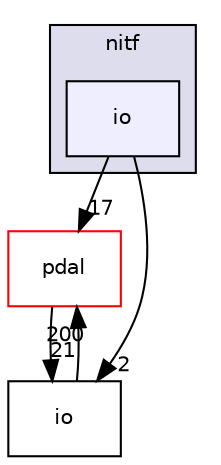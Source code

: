 digraph "pdal/plugins/nitf/io" {
  compound=true
  node [ fontsize="10", fontname="Helvetica"];
  edge [ labelfontsize="10", labelfontname="Helvetica"];
  subgraph clusterdir_820305a1dbf6bdce1c6597d66e243ee1 {
    graph [ bgcolor="#ddddee", pencolor="black", label="nitf" fontname="Helvetica", fontsize="10", URL="dir_820305a1dbf6bdce1c6597d66e243ee1.html"]
  dir_4de7659d7d9f20e85ea9cd7df64e73a1 [shape=box, label="io", style="filled", fillcolor="#eeeeff", pencolor="black", URL="dir_4de7659d7d9f20e85ea9cd7df64e73a1.html"];
  }
  dir_37e2adedb6e706efcbfadb5213756005 [shape=box label="pdal" fillcolor="white" style="filled" color="red" URL="dir_37e2adedb6e706efcbfadb5213756005.html"];
  dir_1d5bbadd870fe047ff237b24e55617ae [shape=box label="io" URL="dir_1d5bbadd870fe047ff237b24e55617ae.html"];
  dir_37e2adedb6e706efcbfadb5213756005->dir_1d5bbadd870fe047ff237b24e55617ae [headlabel="21", labeldistance=1.5 headhref="dir_000050_000044.html"];
  dir_4de7659d7d9f20e85ea9cd7df64e73a1->dir_37e2adedb6e706efcbfadb5213756005 [headlabel="17", labeldistance=1.5 headhref="dir_000083_000050.html"];
  dir_4de7659d7d9f20e85ea9cd7df64e73a1->dir_1d5bbadd870fe047ff237b24e55617ae [headlabel="2", labeldistance=1.5 headhref="dir_000083_000044.html"];
  dir_1d5bbadd870fe047ff237b24e55617ae->dir_37e2adedb6e706efcbfadb5213756005 [headlabel="200", labeldistance=1.5 headhref="dir_000044_000050.html"];
}
